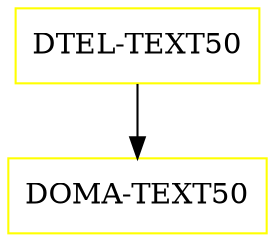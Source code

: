 digraph G {
  "DTEL-TEXT50" [shape=box,color=yellow];
  "DOMA-TEXT50" [shape=box,color=yellow,URL="./DOMA_TEXT50.html"];
  "DTEL-TEXT50" -> "DOMA-TEXT50";
}
